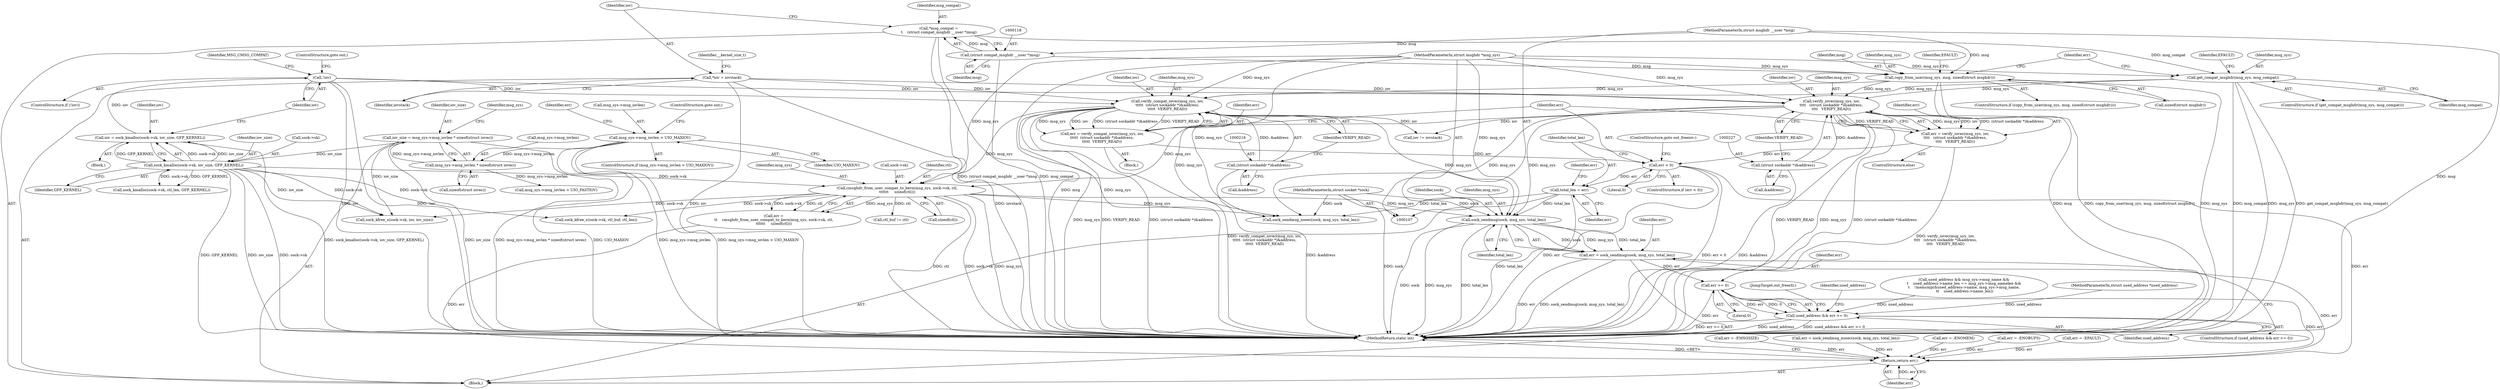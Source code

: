 digraph "0_linux_bc909d9ddbf7778371e36a651d6e4194b1cc7d4c@API" {
"1000382" [label="(Call,sock_sendmsg(sock, msg_sys, total_len))"];
"1000108" [label="(MethodParameterIn,struct socket *sock)"];
"1000264" [label="(Call,cmsghdr_from_user_compat_to_kern(msg_sys, sock->sk, ctl,\n\t\t\t\t\t\t     sizeof(ctl)))"];
"1000223" [label="(Call,verify_iovec(msg_sys, iov,\n\t\t\t\t   (struct sockaddr *)&address,\n\t\t\t\t   VERIFY_READ))"];
"1000147" [label="(Call,get_compat_msghdr(msg_sys, msg_compat))"];
"1000110" [label="(MethodParameterIn,struct msghdr *msg_sys)"];
"1000115" [label="(Call,*msg_compat =\n\t    (struct compat_msghdr __user *)msg)"];
"1000117" [label="(Call,(struct compat_msghdr __user *)msg)"];
"1000109" [label="(MethodParameterIn,struct msghdr __user *msg)"];
"1000155" [label="(Call,copy_from_user(msg_sys, msg, sizeof(struct msghdr)))"];
"1000202" [label="(Call,!iov)"];
"1000193" [label="(Call,iov = sock_kmalloc(sock->sk, iov_size, GFP_KERNEL))"];
"1000195" [label="(Call,sock_kmalloc(sock->sk, iov_size, GFP_KERNEL))"];
"1000178" [label="(Call,iov_size = msg_sys->msg_iovlen * sizeof(struct iovec))"];
"1000180" [label="(Call,msg_sys->msg_iovlen * sizeof(struct iovec))"];
"1000168" [label="(Call,msg_sys->msg_iovlen > UIO_MAXIOV)"];
"1000123" [label="(Call,*iov = iovstack)"];
"1000226" [label="(Call,(struct sockaddr *)&address)"];
"1000212" [label="(Call,verify_compat_iovec(msg_sys, iov,\n\t\t\t\t\t  (struct sockaddr *)&address,\n\t\t\t\t\t  VERIFY_READ))"];
"1000215" [label="(Call,(struct sockaddr *)&address)"];
"1000236" [label="(Call,total_len = err)"];
"1000232" [label="(Call,err < 0)"];
"1000221" [label="(Call,err = verify_iovec(msg_sys, iov,\n\t\t\t\t   (struct sockaddr *)&address,\n\t\t\t\t   VERIFY_READ))"];
"1000210" [label="(Call,err = verify_compat_iovec(msg_sys, iov,\n\t\t\t\t\t  (struct sockaddr *)&address,\n\t\t\t\t\t  VERIFY_READ))"];
"1000380" [label="(Call,err = sock_sendmsg(sock, msg_sys, total_len))"];
"1000389" [label="(Call,err >= 0)"];
"1000387" [label="(Call,used_address && err >= 0)"];
"1000438" [label="(Return,return err;)"];
"1000147" [label="(Call,get_compat_msghdr(msg_sys, msg_compat))"];
"1000203" [label="(Identifier,iov)"];
"1000438" [label="(Return,return err;)"];
"1000232" [label="(Call,err < 0)"];
"1000415" [label="(JumpTarget,out_freectl:)"];
"1000439" [label="(Identifier,err)"];
"1000157" [label="(Identifier,msg)"];
"1000262" [label="(Call,err =\n\t\t    cmsghdr_from_user_compat_to_kern(msg_sys, sock->sk, ctl,\n\t\t\t\t\t\t     sizeof(ctl)))"];
"1000204" [label="(ControlStructure,goto out;)"];
"1000375" [label="(Call,sock_sendmsg_nosec(sock, msg_sys, total_len))"];
"1000192" [label="(Block,)"];
"1000213" [label="(Identifier,msg_sys)"];
"1000417" [label="(Call,ctl_buf != ctl)"];
"1000194" [label="(Identifier,iov)"];
"1000215" [label="(Call,(struct sockaddr *)&address)"];
"1000389" [label="(Call,err >= 0)"];
"1000163" [label="(Call,err = -EMSGSIZE)"];
"1000390" [label="(Identifier,err)"];
"1000195" [label="(Call,sock_kmalloc(sock->sk, iov_size, GFP_KERNEL))"];
"1000224" [label="(Identifier,msg_sys)"];
"1000156" [label="(Identifier,msg_sys)"];
"1000269" [label="(Identifier,ctl)"];
"1000196" [label="(Call,sock->sk)"];
"1000155" [label="(Call,copy_from_user(msg_sys, msg, sizeof(struct msghdr)))"];
"1000167" [label="(ControlStructure,if (msg_sys->msg_iovlen > UIO_MAXIOV))"];
"1000223" [label="(Call,verify_iovec(msg_sys, iov,\n\t\t\t\t   (struct sockaddr *)&address,\n\t\t\t\t   VERIFY_READ))"];
"1000108" [label="(MethodParameterIn,struct socket *sock)"];
"1000207" [label="(Identifier,MSG_CMSG_COMPAT)"];
"1000440" [label="(MethodReturn,static int)"];
"1000180" [label="(Call,msg_sys->msg_iovlen * sizeof(struct iovec))"];
"1000373" [label="(Call,err = sock_sendmsg_nosec(sock, msg_sys, total_len))"];
"1000149" [label="(Identifier,msg_compat)"];
"1000225" [label="(Identifier,iov)"];
"1000382" [label="(Call,sock_sendmsg(sock, msg_sys, total_len))"];
"1000235" [label="(ControlStructure,goto out_freeiov;)"];
"1000395" [label="(Identifier,used_address)"];
"1000125" [label="(Identifier,iovstack)"];
"1000237" [label="(Identifier,total_len)"];
"1000221" [label="(Call,err = verify_iovec(msg_sys, iov,\n\t\t\t\t   (struct sockaddr *)&address,\n\t\t\t\t   VERIFY_READ))"];
"1000179" [label="(Identifier,iov_size)"];
"1000199" [label="(Identifier,iov_size)"];
"1000387" [label="(Call,used_address && err >= 0)"];
"1000119" [label="(Identifier,msg)"];
"1000230" [label="(Identifier,VERIFY_READ)"];
"1000346" [label="(Call,used_address && msg_sys->msg_name &&\n\t    used_address->name_len == msg_sys->msg_namelen &&\n\t    !memcmp(&used_address->name, msg_sys->msg_name,\n \t\t    used_address->name_len))"];
"1000124" [label="(Identifier,iov)"];
"1000110" [label="(MethodParameterIn,struct msghdr *msg_sys)"];
"1000113" [label="(Block,)"];
"1000220" [label="(ControlStructure,else)"];
"1000217" [label="(Call,&address)"];
"1000115" [label="(Call,*msg_compat =\n\t    (struct compat_msghdr __user *)msg)"];
"1000388" [label="(Identifier,used_address)"];
"1000181" [label="(Call,msg_sys->msg_iovlen)"];
"1000154" [label="(ControlStructure,if (copy_from_user(msg_sys, msg, sizeof(struct msghdr))))"];
"1000226" [label="(Call,(struct sockaddr *)&address)"];
"1000236" [label="(Call,total_len = err)"];
"1000385" [label="(Identifier,total_len)"];
"1000391" [label="(Literal,0)"];
"1000109" [label="(MethodParameterIn,struct msghdr __user *msg)"];
"1000174" [label="(Call,err = -ENOMEM)"];
"1000270" [label="(Call,sizeof(ctl))"];
"1000173" [label="(ControlStructure,goto out;)"];
"1000384" [label="(Identifier,msg_sys)"];
"1000239" [label="(Call,err = -ENOBUFS)"];
"1000386" [label="(ControlStructure,if (used_address && err >= 0))"];
"1000210" [label="(Call,err = verify_compat_iovec(msg_sys, iov,\n\t\t\t\t\t  (struct sockaddr *)&address,\n\t\t\t\t\t  VERIFY_READ))"];
"1000123" [label="(Call,*iov = iovstack)"];
"1000219" [label="(Identifier,VERIFY_READ)"];
"1000202" [label="(Call,!iov)"];
"1000383" [label="(Identifier,sock)"];
"1000175" [label="(Identifier,err)"];
"1000148" [label="(Identifier,msg_sys)"];
"1000297" [label="(Call,sock_kmalloc(sock->sk, ctl_len, GFP_KERNEL))"];
"1000116" [label="(Identifier,msg_compat)"];
"1000222" [label="(Identifier,err)"];
"1000184" [label="(Call,sizeof(struct iovec))"];
"1000231" [label="(ControlStructure,if (err < 0))"];
"1000146" [label="(ControlStructure,if (get_compat_msghdr(msg_sys, msg_compat)))"];
"1000234" [label="(Literal,0)"];
"1000117" [label="(Call,(struct compat_msghdr __user *)msg)"];
"1000431" [label="(Call,sock_kfree_s(sock->sk, iov, iov_size))"];
"1000380" [label="(Call,err = sock_sendmsg(sock, msg_sys, total_len))"];
"1000381" [label="(Identifier,err)"];
"1000211" [label="(Identifier,err)"];
"1000209" [label="(Block,)"];
"1000238" [label="(Identifier,err)"];
"1000428" [label="(Call,iov != iovstack)"];
"1000152" [label="(Identifier,EFAULT)"];
"1000169" [label="(Call,msg_sys->msg_iovlen)"];
"1000193" [label="(Call,iov = sock_kmalloc(sock->sk, iov_size, GFP_KERNEL))"];
"1000264" [label="(Call,cmsghdr_from_user_compat_to_kern(msg_sys, sock->sk, ctl,\n\t\t\t\t\t\t     sizeof(ctl)))"];
"1000178" [label="(Call,iov_size = msg_sys->msg_iovlen * sizeof(struct iovec))"];
"1000233" [label="(Identifier,err)"];
"1000158" [label="(Call,sizeof(struct msghdr))"];
"1000240" [label="(Identifier,err)"];
"1000164" [label="(Identifier,err)"];
"1000162" [label="(Identifier,EFAULT)"];
"1000172" [label="(Identifier,UIO_MAXIOV)"];
"1000189" [label="(Identifier,msg_sys)"];
"1000201" [label="(ControlStructure,if (!iov))"];
"1000200" [label="(Identifier,GFP_KERNEL)"];
"1000265" [label="(Identifier,msg_sys)"];
"1000112" [label="(MethodParameterIn,struct used_address *used_address)"];
"1000228" [label="(Call,&address)"];
"1000212" [label="(Call,verify_compat_iovec(msg_sys, iov,\n\t\t\t\t\t  (struct sockaddr *)&address,\n\t\t\t\t\t  VERIFY_READ))"];
"1000308" [label="(Call,err = -EFAULT)"];
"1000128" [label="(Identifier,__kernel_size_t)"];
"1000168" [label="(Call,msg_sys->msg_iovlen > UIO_MAXIOV)"];
"1000266" [label="(Call,sock->sk)"];
"1000214" [label="(Identifier,iov)"];
"1000420" [label="(Call,sock_kfree_s(sock->sk, ctl_buf, ctl_len))"];
"1000187" [label="(Call,msg_sys->msg_iovlen > UIO_FASTIOV)"];
"1000382" -> "1000380"  [label="AST: "];
"1000382" -> "1000385"  [label="CFG: "];
"1000383" -> "1000382"  [label="AST: "];
"1000384" -> "1000382"  [label="AST: "];
"1000385" -> "1000382"  [label="AST: "];
"1000380" -> "1000382"  [label="CFG: "];
"1000382" -> "1000440"  [label="DDG: sock"];
"1000382" -> "1000440"  [label="DDG: msg_sys"];
"1000382" -> "1000440"  [label="DDG: total_len"];
"1000382" -> "1000380"  [label="DDG: sock"];
"1000382" -> "1000380"  [label="DDG: msg_sys"];
"1000382" -> "1000380"  [label="DDG: total_len"];
"1000108" -> "1000382"  [label="DDG: sock"];
"1000264" -> "1000382"  [label="DDG: msg_sys"];
"1000223" -> "1000382"  [label="DDG: msg_sys"];
"1000212" -> "1000382"  [label="DDG: msg_sys"];
"1000110" -> "1000382"  [label="DDG: msg_sys"];
"1000236" -> "1000382"  [label="DDG: total_len"];
"1000108" -> "1000107"  [label="AST: "];
"1000108" -> "1000440"  [label="DDG: sock"];
"1000108" -> "1000375"  [label="DDG: sock"];
"1000264" -> "1000262"  [label="AST: "];
"1000264" -> "1000270"  [label="CFG: "];
"1000265" -> "1000264"  [label="AST: "];
"1000266" -> "1000264"  [label="AST: "];
"1000269" -> "1000264"  [label="AST: "];
"1000270" -> "1000264"  [label="AST: "];
"1000262" -> "1000264"  [label="CFG: "];
"1000264" -> "1000440"  [label="DDG: msg_sys"];
"1000264" -> "1000440"  [label="DDG: ctl"];
"1000264" -> "1000440"  [label="DDG: sock->sk"];
"1000264" -> "1000262"  [label="DDG: msg_sys"];
"1000264" -> "1000262"  [label="DDG: sock->sk"];
"1000264" -> "1000262"  [label="DDG: ctl"];
"1000223" -> "1000264"  [label="DDG: msg_sys"];
"1000212" -> "1000264"  [label="DDG: msg_sys"];
"1000110" -> "1000264"  [label="DDG: msg_sys"];
"1000195" -> "1000264"  [label="DDG: sock->sk"];
"1000264" -> "1000375"  [label="DDG: msg_sys"];
"1000264" -> "1000417"  [label="DDG: ctl"];
"1000264" -> "1000420"  [label="DDG: sock->sk"];
"1000264" -> "1000431"  [label="DDG: sock->sk"];
"1000223" -> "1000221"  [label="AST: "];
"1000223" -> "1000230"  [label="CFG: "];
"1000224" -> "1000223"  [label="AST: "];
"1000225" -> "1000223"  [label="AST: "];
"1000226" -> "1000223"  [label="AST: "];
"1000230" -> "1000223"  [label="AST: "];
"1000221" -> "1000223"  [label="CFG: "];
"1000223" -> "1000440"  [label="DDG: (struct sockaddr *)&address"];
"1000223" -> "1000440"  [label="DDG: VERIFY_READ"];
"1000223" -> "1000440"  [label="DDG: msg_sys"];
"1000223" -> "1000221"  [label="DDG: msg_sys"];
"1000223" -> "1000221"  [label="DDG: iov"];
"1000223" -> "1000221"  [label="DDG: (struct sockaddr *)&address"];
"1000223" -> "1000221"  [label="DDG: VERIFY_READ"];
"1000147" -> "1000223"  [label="DDG: msg_sys"];
"1000155" -> "1000223"  [label="DDG: msg_sys"];
"1000110" -> "1000223"  [label="DDG: msg_sys"];
"1000202" -> "1000223"  [label="DDG: iov"];
"1000123" -> "1000223"  [label="DDG: iov"];
"1000226" -> "1000223"  [label="DDG: &address"];
"1000223" -> "1000375"  [label="DDG: msg_sys"];
"1000223" -> "1000428"  [label="DDG: iov"];
"1000147" -> "1000146"  [label="AST: "];
"1000147" -> "1000149"  [label="CFG: "];
"1000148" -> "1000147"  [label="AST: "];
"1000149" -> "1000147"  [label="AST: "];
"1000152" -> "1000147"  [label="CFG: "];
"1000164" -> "1000147"  [label="CFG: "];
"1000147" -> "1000440"  [label="DDG: msg_compat"];
"1000147" -> "1000440"  [label="DDG: msg_sys"];
"1000147" -> "1000440"  [label="DDG: get_compat_msghdr(msg_sys, msg_compat)"];
"1000110" -> "1000147"  [label="DDG: msg_sys"];
"1000115" -> "1000147"  [label="DDG: msg_compat"];
"1000147" -> "1000212"  [label="DDG: msg_sys"];
"1000110" -> "1000107"  [label="AST: "];
"1000110" -> "1000440"  [label="DDG: msg_sys"];
"1000110" -> "1000155"  [label="DDG: msg_sys"];
"1000110" -> "1000212"  [label="DDG: msg_sys"];
"1000110" -> "1000375"  [label="DDG: msg_sys"];
"1000115" -> "1000113"  [label="AST: "];
"1000115" -> "1000117"  [label="CFG: "];
"1000116" -> "1000115"  [label="AST: "];
"1000117" -> "1000115"  [label="AST: "];
"1000124" -> "1000115"  [label="CFG: "];
"1000115" -> "1000440"  [label="DDG: (struct compat_msghdr __user *)msg"];
"1000115" -> "1000440"  [label="DDG: msg_compat"];
"1000117" -> "1000115"  [label="DDG: msg"];
"1000117" -> "1000119"  [label="CFG: "];
"1000118" -> "1000117"  [label="AST: "];
"1000119" -> "1000117"  [label="AST: "];
"1000117" -> "1000440"  [label="DDG: msg"];
"1000109" -> "1000117"  [label="DDG: msg"];
"1000117" -> "1000155"  [label="DDG: msg"];
"1000109" -> "1000107"  [label="AST: "];
"1000109" -> "1000440"  [label="DDG: msg"];
"1000109" -> "1000155"  [label="DDG: msg"];
"1000155" -> "1000154"  [label="AST: "];
"1000155" -> "1000158"  [label="CFG: "];
"1000156" -> "1000155"  [label="AST: "];
"1000157" -> "1000155"  [label="AST: "];
"1000158" -> "1000155"  [label="AST: "];
"1000162" -> "1000155"  [label="CFG: "];
"1000164" -> "1000155"  [label="CFG: "];
"1000155" -> "1000440"  [label="DDG: msg"];
"1000155" -> "1000440"  [label="DDG: copy_from_user(msg_sys, msg, sizeof(struct msghdr))"];
"1000155" -> "1000440"  [label="DDG: msg_sys"];
"1000155" -> "1000212"  [label="DDG: msg_sys"];
"1000202" -> "1000201"  [label="AST: "];
"1000202" -> "1000203"  [label="CFG: "];
"1000203" -> "1000202"  [label="AST: "];
"1000204" -> "1000202"  [label="CFG: "];
"1000207" -> "1000202"  [label="CFG: "];
"1000202" -> "1000440"  [label="DDG: iov"];
"1000202" -> "1000440"  [label="DDG: !iov"];
"1000193" -> "1000202"  [label="DDG: iov"];
"1000202" -> "1000212"  [label="DDG: iov"];
"1000193" -> "1000192"  [label="AST: "];
"1000193" -> "1000195"  [label="CFG: "];
"1000194" -> "1000193"  [label="AST: "];
"1000195" -> "1000193"  [label="AST: "];
"1000203" -> "1000193"  [label="CFG: "];
"1000193" -> "1000440"  [label="DDG: sock_kmalloc(sock->sk, iov_size, GFP_KERNEL)"];
"1000195" -> "1000193"  [label="DDG: sock->sk"];
"1000195" -> "1000193"  [label="DDG: iov_size"];
"1000195" -> "1000193"  [label="DDG: GFP_KERNEL"];
"1000195" -> "1000200"  [label="CFG: "];
"1000196" -> "1000195"  [label="AST: "];
"1000199" -> "1000195"  [label="AST: "];
"1000200" -> "1000195"  [label="AST: "];
"1000195" -> "1000440"  [label="DDG: GFP_KERNEL"];
"1000195" -> "1000440"  [label="DDG: iov_size"];
"1000195" -> "1000440"  [label="DDG: sock->sk"];
"1000178" -> "1000195"  [label="DDG: iov_size"];
"1000195" -> "1000297"  [label="DDG: sock->sk"];
"1000195" -> "1000297"  [label="DDG: GFP_KERNEL"];
"1000195" -> "1000420"  [label="DDG: sock->sk"];
"1000195" -> "1000431"  [label="DDG: sock->sk"];
"1000195" -> "1000431"  [label="DDG: iov_size"];
"1000178" -> "1000113"  [label="AST: "];
"1000178" -> "1000180"  [label="CFG: "];
"1000179" -> "1000178"  [label="AST: "];
"1000180" -> "1000178"  [label="AST: "];
"1000189" -> "1000178"  [label="CFG: "];
"1000178" -> "1000440"  [label="DDG: iov_size"];
"1000178" -> "1000440"  [label="DDG: msg_sys->msg_iovlen * sizeof(struct iovec)"];
"1000180" -> "1000178"  [label="DDG: msg_sys->msg_iovlen"];
"1000178" -> "1000431"  [label="DDG: iov_size"];
"1000180" -> "1000184"  [label="CFG: "];
"1000181" -> "1000180"  [label="AST: "];
"1000184" -> "1000180"  [label="AST: "];
"1000168" -> "1000180"  [label="DDG: msg_sys->msg_iovlen"];
"1000180" -> "1000187"  [label="DDG: msg_sys->msg_iovlen"];
"1000168" -> "1000167"  [label="AST: "];
"1000168" -> "1000172"  [label="CFG: "];
"1000169" -> "1000168"  [label="AST: "];
"1000172" -> "1000168"  [label="AST: "];
"1000173" -> "1000168"  [label="CFG: "];
"1000175" -> "1000168"  [label="CFG: "];
"1000168" -> "1000440"  [label="DDG: msg_sys->msg_iovlen > UIO_MAXIOV"];
"1000168" -> "1000440"  [label="DDG: UIO_MAXIOV"];
"1000168" -> "1000440"  [label="DDG: msg_sys->msg_iovlen"];
"1000123" -> "1000113"  [label="AST: "];
"1000123" -> "1000125"  [label="CFG: "];
"1000124" -> "1000123"  [label="AST: "];
"1000125" -> "1000123"  [label="AST: "];
"1000128" -> "1000123"  [label="CFG: "];
"1000123" -> "1000440"  [label="DDG: iovstack"];
"1000123" -> "1000440"  [label="DDG: iov"];
"1000123" -> "1000212"  [label="DDG: iov"];
"1000226" -> "1000228"  [label="CFG: "];
"1000227" -> "1000226"  [label="AST: "];
"1000228" -> "1000226"  [label="AST: "];
"1000230" -> "1000226"  [label="CFG: "];
"1000226" -> "1000440"  [label="DDG: &address"];
"1000212" -> "1000210"  [label="AST: "];
"1000212" -> "1000219"  [label="CFG: "];
"1000213" -> "1000212"  [label="AST: "];
"1000214" -> "1000212"  [label="AST: "];
"1000215" -> "1000212"  [label="AST: "];
"1000219" -> "1000212"  [label="AST: "];
"1000210" -> "1000212"  [label="CFG: "];
"1000212" -> "1000440"  [label="DDG: VERIFY_READ"];
"1000212" -> "1000440"  [label="DDG: msg_sys"];
"1000212" -> "1000440"  [label="DDG: (struct sockaddr *)&address"];
"1000212" -> "1000210"  [label="DDG: msg_sys"];
"1000212" -> "1000210"  [label="DDG: iov"];
"1000212" -> "1000210"  [label="DDG: (struct sockaddr *)&address"];
"1000212" -> "1000210"  [label="DDG: VERIFY_READ"];
"1000215" -> "1000212"  [label="DDG: &address"];
"1000212" -> "1000375"  [label="DDG: msg_sys"];
"1000212" -> "1000428"  [label="DDG: iov"];
"1000215" -> "1000217"  [label="CFG: "];
"1000216" -> "1000215"  [label="AST: "];
"1000217" -> "1000215"  [label="AST: "];
"1000219" -> "1000215"  [label="CFG: "];
"1000215" -> "1000440"  [label="DDG: &address"];
"1000236" -> "1000113"  [label="AST: "];
"1000236" -> "1000238"  [label="CFG: "];
"1000237" -> "1000236"  [label="AST: "];
"1000238" -> "1000236"  [label="AST: "];
"1000240" -> "1000236"  [label="CFG: "];
"1000236" -> "1000440"  [label="DDG: total_len"];
"1000232" -> "1000236"  [label="DDG: err"];
"1000236" -> "1000375"  [label="DDG: total_len"];
"1000232" -> "1000231"  [label="AST: "];
"1000232" -> "1000234"  [label="CFG: "];
"1000233" -> "1000232"  [label="AST: "];
"1000234" -> "1000232"  [label="AST: "];
"1000235" -> "1000232"  [label="CFG: "];
"1000237" -> "1000232"  [label="CFG: "];
"1000232" -> "1000440"  [label="DDG: err"];
"1000232" -> "1000440"  [label="DDG: err < 0"];
"1000221" -> "1000232"  [label="DDG: err"];
"1000210" -> "1000232"  [label="DDG: err"];
"1000232" -> "1000438"  [label="DDG: err"];
"1000221" -> "1000220"  [label="AST: "];
"1000222" -> "1000221"  [label="AST: "];
"1000233" -> "1000221"  [label="CFG: "];
"1000221" -> "1000440"  [label="DDG: verify_iovec(msg_sys, iov,\n\t\t\t\t   (struct sockaddr *)&address,\n\t\t\t\t   VERIFY_READ)"];
"1000210" -> "1000209"  [label="AST: "];
"1000211" -> "1000210"  [label="AST: "];
"1000233" -> "1000210"  [label="CFG: "];
"1000210" -> "1000440"  [label="DDG: verify_compat_iovec(msg_sys, iov,\n\t\t\t\t\t  (struct sockaddr *)&address,\n\t\t\t\t\t  VERIFY_READ)"];
"1000380" -> "1000113"  [label="AST: "];
"1000381" -> "1000380"  [label="AST: "];
"1000388" -> "1000380"  [label="CFG: "];
"1000380" -> "1000440"  [label="DDG: sock_sendmsg(sock, msg_sys, total_len)"];
"1000380" -> "1000440"  [label="DDG: err"];
"1000380" -> "1000389"  [label="DDG: err"];
"1000380" -> "1000438"  [label="DDG: err"];
"1000389" -> "1000387"  [label="AST: "];
"1000389" -> "1000391"  [label="CFG: "];
"1000390" -> "1000389"  [label="AST: "];
"1000391" -> "1000389"  [label="AST: "];
"1000387" -> "1000389"  [label="CFG: "];
"1000389" -> "1000440"  [label="DDG: err"];
"1000389" -> "1000387"  [label="DDG: err"];
"1000389" -> "1000387"  [label="DDG: 0"];
"1000389" -> "1000438"  [label="DDG: err"];
"1000387" -> "1000386"  [label="AST: "];
"1000387" -> "1000388"  [label="CFG: "];
"1000388" -> "1000387"  [label="AST: "];
"1000395" -> "1000387"  [label="CFG: "];
"1000415" -> "1000387"  [label="CFG: "];
"1000387" -> "1000440"  [label="DDG: err >= 0"];
"1000387" -> "1000440"  [label="DDG: used_address"];
"1000387" -> "1000440"  [label="DDG: used_address && err >= 0"];
"1000346" -> "1000387"  [label="DDG: used_address"];
"1000112" -> "1000387"  [label="DDG: used_address"];
"1000438" -> "1000113"  [label="AST: "];
"1000438" -> "1000439"  [label="CFG: "];
"1000439" -> "1000438"  [label="AST: "];
"1000440" -> "1000438"  [label="CFG: "];
"1000438" -> "1000440"  [label="DDG: <RET>"];
"1000439" -> "1000438"  [label="DDG: err"];
"1000239" -> "1000438"  [label="DDG: err"];
"1000262" -> "1000438"  [label="DDG: err"];
"1000373" -> "1000438"  [label="DDG: err"];
"1000174" -> "1000438"  [label="DDG: err"];
"1000163" -> "1000438"  [label="DDG: err"];
"1000308" -> "1000438"  [label="DDG: err"];
}
